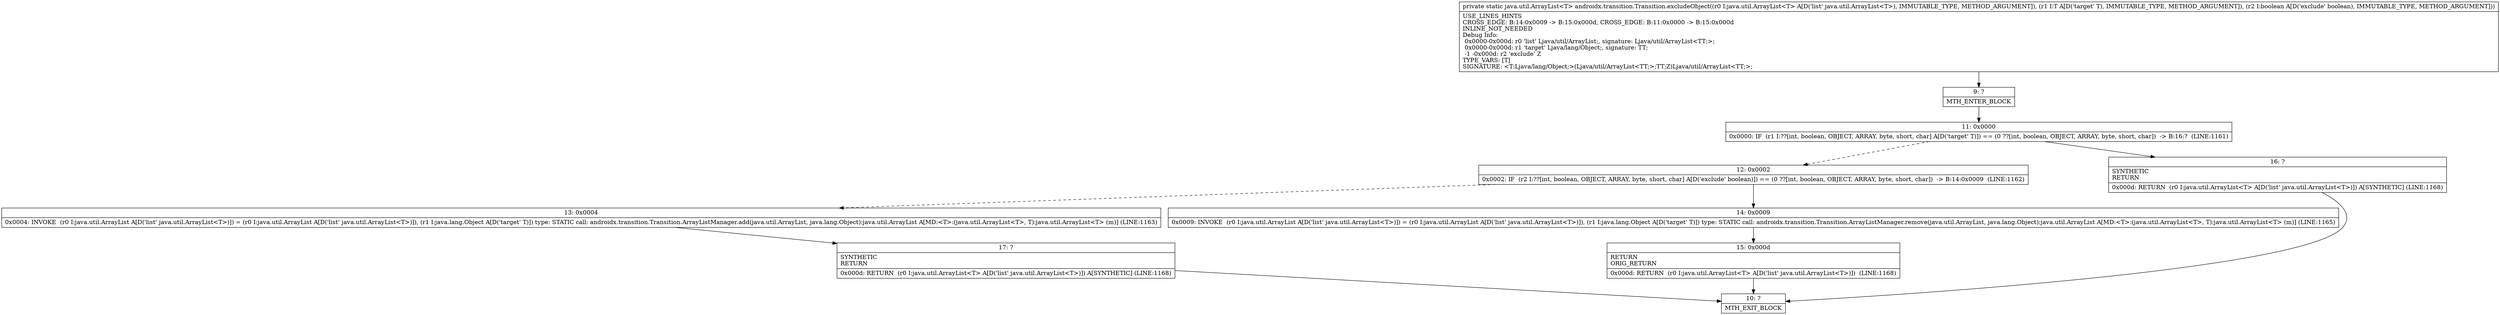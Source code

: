 digraph "CFG forandroidx.transition.Transition.excludeObject(Ljava\/util\/ArrayList;Ljava\/lang\/Object;Z)Ljava\/util\/ArrayList;" {
Node_9 [shape=record,label="{9\:\ ?|MTH_ENTER_BLOCK\l}"];
Node_11 [shape=record,label="{11\:\ 0x0000|0x0000: IF  (r1 I:??[int, boolean, OBJECT, ARRAY, byte, short, char] A[D('target' T)]) == (0 ??[int, boolean, OBJECT, ARRAY, byte, short, char])  \-\> B:16:?  (LINE:1161)\l}"];
Node_12 [shape=record,label="{12\:\ 0x0002|0x0002: IF  (r2 I:??[int, boolean, OBJECT, ARRAY, byte, short, char] A[D('exclude' boolean)]) == (0 ??[int, boolean, OBJECT, ARRAY, byte, short, char])  \-\> B:14:0x0009  (LINE:1162)\l}"];
Node_13 [shape=record,label="{13\:\ 0x0004|0x0004: INVOKE  (r0 I:java.util.ArrayList A[D('list' java.util.ArrayList\<T\>)]) = (r0 I:java.util.ArrayList A[D('list' java.util.ArrayList\<T\>)]), (r1 I:java.lang.Object A[D('target' T)]) type: STATIC call: androidx.transition.Transition.ArrayListManager.add(java.util.ArrayList, java.lang.Object):java.util.ArrayList A[MD:\<T\>:(java.util.ArrayList\<T\>, T):java.util.ArrayList\<T\> (m)] (LINE:1163)\l}"];
Node_17 [shape=record,label="{17\:\ ?|SYNTHETIC\lRETURN\l|0x000d: RETURN  (r0 I:java.util.ArrayList\<T\> A[D('list' java.util.ArrayList\<T\>)]) A[SYNTHETIC] (LINE:1168)\l}"];
Node_10 [shape=record,label="{10\:\ ?|MTH_EXIT_BLOCK\l}"];
Node_14 [shape=record,label="{14\:\ 0x0009|0x0009: INVOKE  (r0 I:java.util.ArrayList A[D('list' java.util.ArrayList\<T\>)]) = (r0 I:java.util.ArrayList A[D('list' java.util.ArrayList\<T\>)]), (r1 I:java.lang.Object A[D('target' T)]) type: STATIC call: androidx.transition.Transition.ArrayListManager.remove(java.util.ArrayList, java.lang.Object):java.util.ArrayList A[MD:\<T\>:(java.util.ArrayList\<T\>, T):java.util.ArrayList\<T\> (m)] (LINE:1165)\l}"];
Node_15 [shape=record,label="{15\:\ 0x000d|RETURN\lORIG_RETURN\l|0x000d: RETURN  (r0 I:java.util.ArrayList\<T\> A[D('list' java.util.ArrayList\<T\>)])  (LINE:1168)\l}"];
Node_16 [shape=record,label="{16\:\ ?|SYNTHETIC\lRETURN\l|0x000d: RETURN  (r0 I:java.util.ArrayList\<T\> A[D('list' java.util.ArrayList\<T\>)]) A[SYNTHETIC] (LINE:1168)\l}"];
MethodNode[shape=record,label="{private static java.util.ArrayList\<T\> androidx.transition.Transition.excludeObject((r0 I:java.util.ArrayList\<T\> A[D('list' java.util.ArrayList\<T\>), IMMUTABLE_TYPE, METHOD_ARGUMENT]), (r1 I:T A[D('target' T), IMMUTABLE_TYPE, METHOD_ARGUMENT]), (r2 I:boolean A[D('exclude' boolean), IMMUTABLE_TYPE, METHOD_ARGUMENT]))  | USE_LINES_HINTS\lCROSS_EDGE: B:14:0x0009 \-\> B:15:0x000d, CROSS_EDGE: B:11:0x0000 \-\> B:15:0x000d\lINLINE_NOT_NEEDED\lDebug Info:\l  0x0000\-0x000d: r0 'list' Ljava\/util\/ArrayList;, signature: Ljava\/util\/ArrayList\<TT;\>;\l  0x0000\-0x000d: r1 'target' Ljava\/lang\/Object;, signature: TT;\l  \-1 \-0x000d: r2 'exclude' Z\lTYPE_VARS: [T]\lSIGNATURE: \<T:Ljava\/lang\/Object;\>(Ljava\/util\/ArrayList\<TT;\>;TT;Z)Ljava\/util\/ArrayList\<TT;\>;\l}"];
MethodNode -> Node_9;Node_9 -> Node_11;
Node_11 -> Node_12[style=dashed];
Node_11 -> Node_16;
Node_12 -> Node_13[style=dashed];
Node_12 -> Node_14;
Node_13 -> Node_17;
Node_17 -> Node_10;
Node_14 -> Node_15;
Node_15 -> Node_10;
Node_16 -> Node_10;
}

